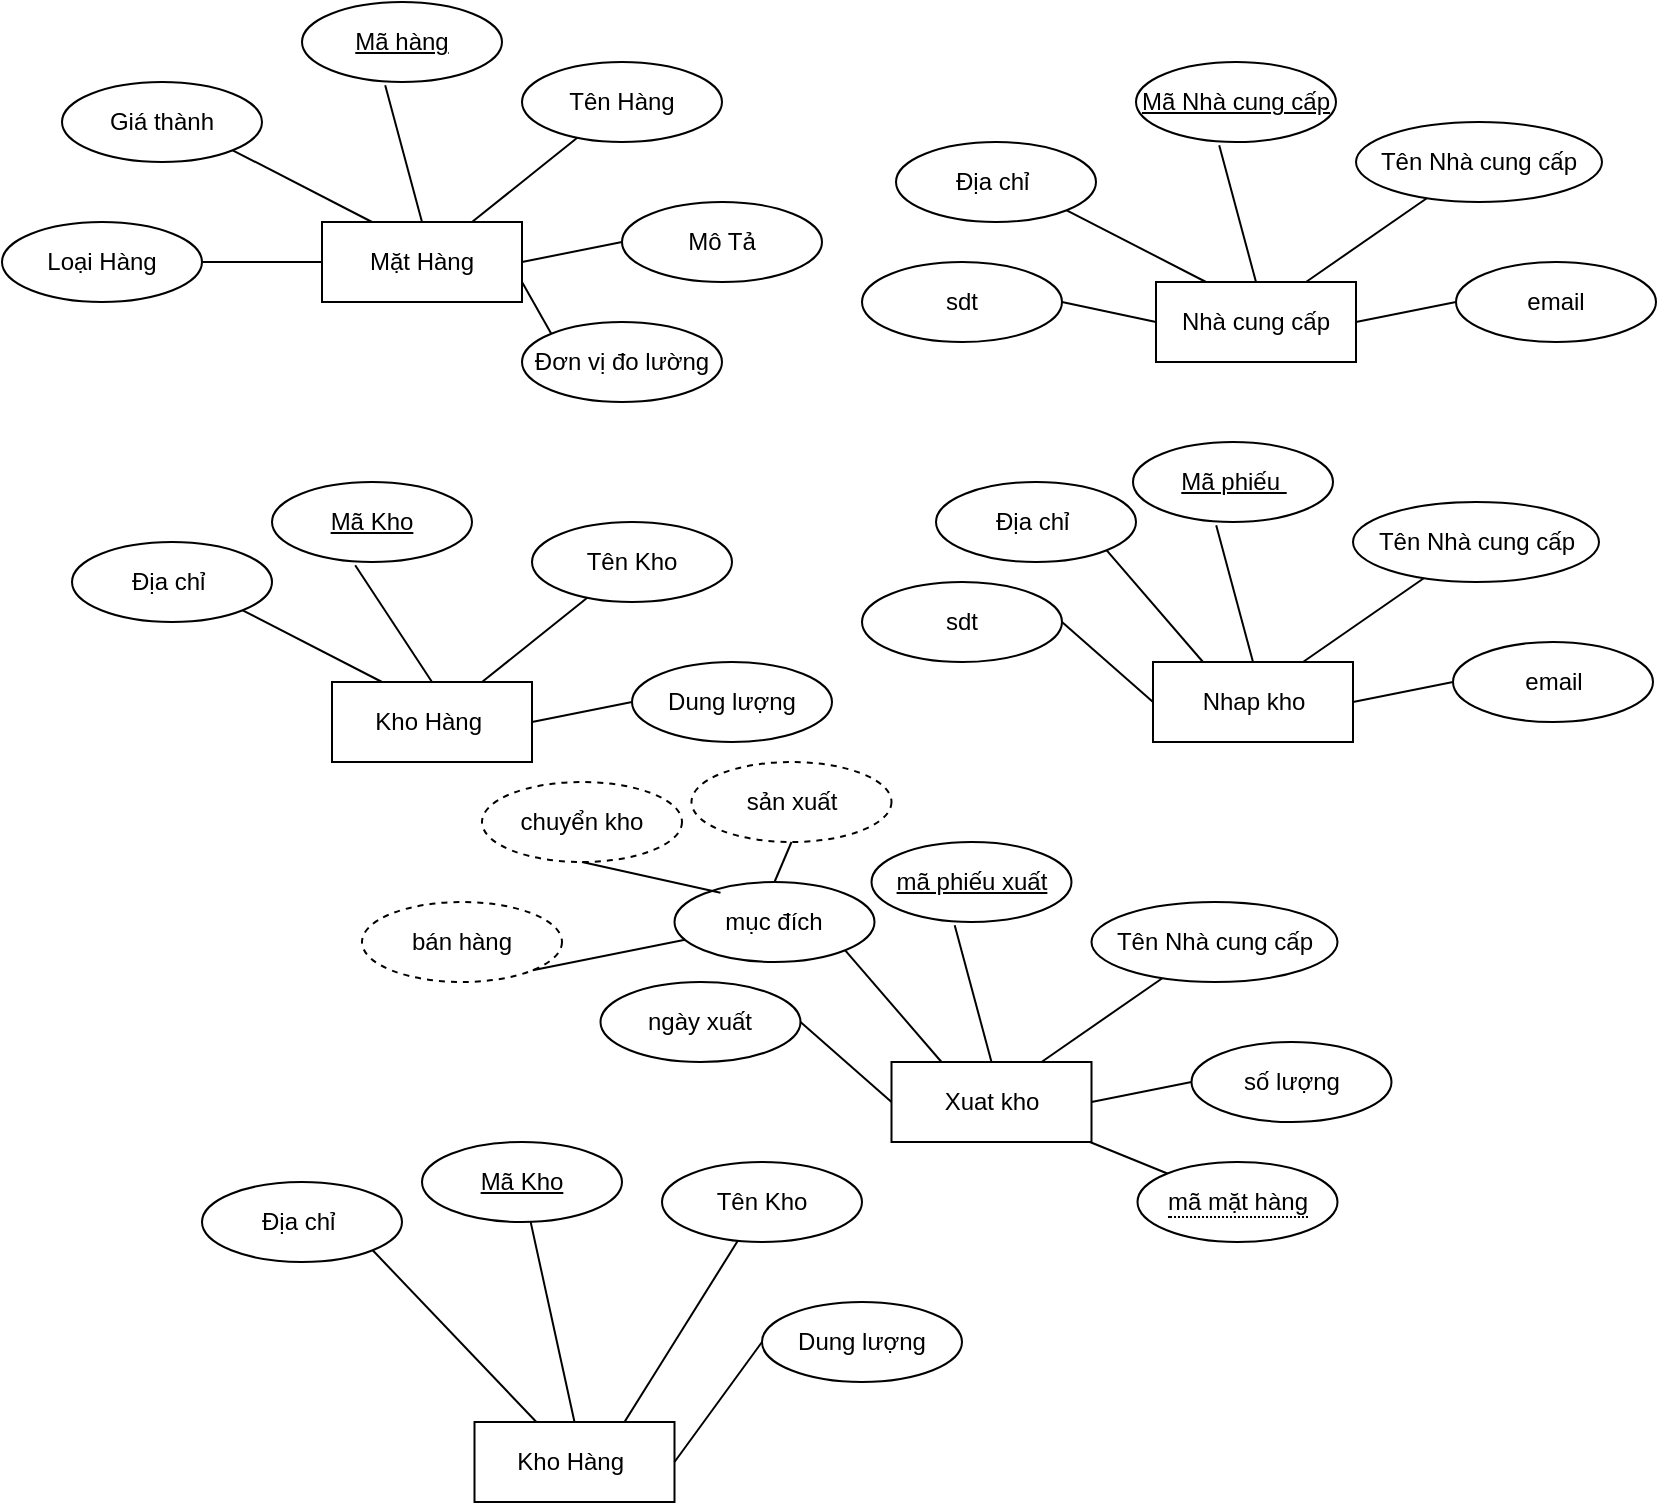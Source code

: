 <mxfile version="24.6.5" type="github">
  <diagram name="Trang-1" id="06NiPbeSpcmdZFb_LeKn">
    <mxGraphModel dx="1501" dy="638" grid="1" gridSize="10" guides="1" tooltips="1" connect="1" arrows="1" fold="1" page="0" pageScale="1" pageWidth="827" pageHeight="1169" math="0" shadow="0">
      <root>
        <mxCell id="0" />
        <mxCell id="1" parent="0" />
        <mxCell id="-ROXyZ5aeN6AtwtJs4if-1" value="Mặt Hàng" style="whiteSpace=wrap;html=1;align=center;" parent="1" vertex="1">
          <mxGeometry x="160" y="140" width="100" height="40" as="geometry" />
        </mxCell>
        <mxCell id="-ROXyZ5aeN6AtwtJs4if-3" value="" style="endArrow=none;html=1;rounded=0;exitX=0.75;exitY=0;exitDx=0;exitDy=0;" parent="1" source="-ROXyZ5aeN6AtwtJs4if-1" target="-ROXyZ5aeN6AtwtJs4if-7" edge="1">
          <mxGeometry relative="1" as="geometry">
            <mxPoint x="430" y="220" as="sourcePoint" />
            <mxPoint x="210" as="targetPoint" />
          </mxGeometry>
        </mxCell>
        <mxCell id="-ROXyZ5aeN6AtwtJs4if-7" value="Tên Hàng" style="ellipse;whiteSpace=wrap;html=1;align=center;" parent="1" vertex="1">
          <mxGeometry x="260" y="60" width="100" height="40" as="geometry" />
        </mxCell>
        <mxCell id="-ROXyZ5aeN6AtwtJs4if-8" value="Mã hàng" style="ellipse;whiteSpace=wrap;html=1;align=center;fontStyle=4;" parent="1" vertex="1">
          <mxGeometry x="150" y="30" width="100" height="40" as="geometry" />
        </mxCell>
        <mxCell id="-ROXyZ5aeN6AtwtJs4if-10" value="" style="endArrow=none;html=1;rounded=0;exitX=0.416;exitY=1.04;exitDx=0;exitDy=0;exitPerimeter=0;entryX=0.5;entryY=0;entryDx=0;entryDy=0;" parent="1" source="-ROXyZ5aeN6AtwtJs4if-8" target="-ROXyZ5aeN6AtwtJs4if-1" edge="1">
          <mxGeometry relative="1" as="geometry">
            <mxPoint x="430" y="220" as="sourcePoint" />
            <mxPoint x="590" y="220" as="targetPoint" />
          </mxGeometry>
        </mxCell>
        <mxCell id="-ROXyZ5aeN6AtwtJs4if-11" value="Mô Tả" style="ellipse;whiteSpace=wrap;html=1;align=center;" parent="1" vertex="1">
          <mxGeometry x="310" y="130" width="100" height="40" as="geometry" />
        </mxCell>
        <mxCell id="-ROXyZ5aeN6AtwtJs4if-12" value="" style="endArrow=none;html=1;rounded=0;exitX=1;exitY=0.5;exitDx=0;exitDy=0;entryX=0;entryY=0.5;entryDx=0;entryDy=0;" parent="1" source="-ROXyZ5aeN6AtwtJs4if-1" target="-ROXyZ5aeN6AtwtJs4if-11" edge="1">
          <mxGeometry relative="1" as="geometry">
            <mxPoint x="245" y="150" as="sourcePoint" />
            <mxPoint x="298" y="108" as="targetPoint" />
          </mxGeometry>
        </mxCell>
        <mxCell id="-ROXyZ5aeN6AtwtJs4if-13" value="Đơn vị đo lường" style="ellipse;whiteSpace=wrap;html=1;align=center;" parent="1" vertex="1">
          <mxGeometry x="260" y="190" width="100" height="40" as="geometry" />
        </mxCell>
        <mxCell id="-ROXyZ5aeN6AtwtJs4if-14" value="" style="endArrow=none;html=1;rounded=0;exitX=1;exitY=0.75;exitDx=0;exitDy=0;entryX=0;entryY=0;entryDx=0;entryDy=0;" parent="1" source="-ROXyZ5aeN6AtwtJs4if-1" target="-ROXyZ5aeN6AtwtJs4if-13" edge="1">
          <mxGeometry relative="1" as="geometry">
            <mxPoint x="270" y="170" as="sourcePoint" />
            <mxPoint x="320" y="160" as="targetPoint" />
          </mxGeometry>
        </mxCell>
        <mxCell id="-ROXyZ5aeN6AtwtJs4if-15" value="Giá thành" style="ellipse;whiteSpace=wrap;html=1;align=center;" parent="1" vertex="1">
          <mxGeometry x="30" y="70" width="100" height="40" as="geometry" />
        </mxCell>
        <mxCell id="-ROXyZ5aeN6AtwtJs4if-16" value="" style="endArrow=none;html=1;rounded=0;exitX=1;exitY=1;exitDx=0;exitDy=0;entryX=0.25;entryY=0;entryDx=0;entryDy=0;" parent="1" source="-ROXyZ5aeN6AtwtJs4if-15" target="-ROXyZ5aeN6AtwtJs4if-1" edge="1">
          <mxGeometry relative="1" as="geometry">
            <mxPoint x="202" y="82" as="sourcePoint" />
            <mxPoint x="220" y="150" as="targetPoint" />
          </mxGeometry>
        </mxCell>
        <mxCell id="-ROXyZ5aeN6AtwtJs4if-17" value="Loại Hàng" style="ellipse;whiteSpace=wrap;html=1;align=center;" parent="1" vertex="1">
          <mxGeometry y="140" width="100" height="40" as="geometry" />
        </mxCell>
        <mxCell id="-ROXyZ5aeN6AtwtJs4if-18" value="" style="endArrow=none;html=1;rounded=0;exitX=1;exitY=0.5;exitDx=0;exitDy=0;entryX=0;entryY=0.5;entryDx=0;entryDy=0;" parent="1" source="-ROXyZ5aeN6AtwtJs4if-17" target="-ROXyZ5aeN6AtwtJs4if-1" edge="1">
          <mxGeometry relative="1" as="geometry">
            <mxPoint x="125" y="114" as="sourcePoint" />
            <mxPoint x="195" y="150" as="targetPoint" />
          </mxGeometry>
        </mxCell>
        <mxCell id="-ROXyZ5aeN6AtwtJs4if-19" value="Kho Hàng&amp;nbsp;" style="whiteSpace=wrap;html=1;align=center;" parent="1" vertex="1">
          <mxGeometry x="165" y="370" width="100" height="40" as="geometry" />
        </mxCell>
        <mxCell id="-ROXyZ5aeN6AtwtJs4if-20" value="" style="endArrow=none;html=1;rounded=0;exitX=0.75;exitY=0;exitDx=0;exitDy=0;" parent="1" source="-ROXyZ5aeN6AtwtJs4if-19" target="-ROXyZ5aeN6AtwtJs4if-21" edge="1">
          <mxGeometry relative="1" as="geometry">
            <mxPoint x="435" y="450" as="sourcePoint" />
            <mxPoint x="215" y="230" as="targetPoint" />
          </mxGeometry>
        </mxCell>
        <mxCell id="-ROXyZ5aeN6AtwtJs4if-21" value="Tên Kho" style="ellipse;whiteSpace=wrap;html=1;align=center;" parent="1" vertex="1">
          <mxGeometry x="265" y="290" width="100" height="40" as="geometry" />
        </mxCell>
        <mxCell id="-ROXyZ5aeN6AtwtJs4if-22" value="Mã Kho" style="ellipse;whiteSpace=wrap;html=1;align=center;fontStyle=4;" parent="1" vertex="1">
          <mxGeometry x="135" y="270" width="100" height="40" as="geometry" />
        </mxCell>
        <mxCell id="-ROXyZ5aeN6AtwtJs4if-23" value="" style="endArrow=none;html=1;rounded=0;exitX=0.416;exitY=1.04;exitDx=0;exitDy=0;exitPerimeter=0;entryX=0.5;entryY=0;entryDx=0;entryDy=0;" parent="1" source="-ROXyZ5aeN6AtwtJs4if-22" target="-ROXyZ5aeN6AtwtJs4if-19" edge="1">
          <mxGeometry relative="1" as="geometry">
            <mxPoint x="435" y="450" as="sourcePoint" />
            <mxPoint x="595" y="450" as="targetPoint" />
          </mxGeometry>
        </mxCell>
        <mxCell id="-ROXyZ5aeN6AtwtJs4if-24" value="Dung lượng" style="ellipse;whiteSpace=wrap;html=1;align=center;" parent="1" vertex="1">
          <mxGeometry x="315" y="360" width="100" height="40" as="geometry" />
        </mxCell>
        <mxCell id="-ROXyZ5aeN6AtwtJs4if-25" value="" style="endArrow=none;html=1;rounded=0;exitX=1;exitY=0.5;exitDx=0;exitDy=0;entryX=0;entryY=0.5;entryDx=0;entryDy=0;" parent="1" source="-ROXyZ5aeN6AtwtJs4if-19" target="-ROXyZ5aeN6AtwtJs4if-24" edge="1">
          <mxGeometry relative="1" as="geometry">
            <mxPoint x="250" y="380" as="sourcePoint" />
            <mxPoint x="303" y="338" as="targetPoint" />
          </mxGeometry>
        </mxCell>
        <mxCell id="-ROXyZ5aeN6AtwtJs4if-28" value="Địa chỉ&amp;nbsp;" style="ellipse;whiteSpace=wrap;html=1;align=center;" parent="1" vertex="1">
          <mxGeometry x="35" y="300" width="100" height="40" as="geometry" />
        </mxCell>
        <mxCell id="-ROXyZ5aeN6AtwtJs4if-29" value="" style="endArrow=none;html=1;rounded=0;exitX=1;exitY=1;exitDx=0;exitDy=0;entryX=0.25;entryY=0;entryDx=0;entryDy=0;" parent="1" source="-ROXyZ5aeN6AtwtJs4if-28" target="-ROXyZ5aeN6AtwtJs4if-19" edge="1">
          <mxGeometry relative="1" as="geometry">
            <mxPoint x="207" y="312" as="sourcePoint" />
            <mxPoint x="225" y="380" as="targetPoint" />
          </mxGeometry>
        </mxCell>
        <mxCell id="-ROXyZ5aeN6AtwtJs4if-32" value="Nhà cung cấp" style="whiteSpace=wrap;html=1;align=center;" parent="1" vertex="1">
          <mxGeometry x="577" y="170" width="100" height="40" as="geometry" />
        </mxCell>
        <mxCell id="-ROXyZ5aeN6AtwtJs4if-33" value="" style="endArrow=none;html=1;rounded=0;exitX=0.75;exitY=0;exitDx=0;exitDy=0;" parent="1" source="-ROXyZ5aeN6AtwtJs4if-32" target="-ROXyZ5aeN6AtwtJs4if-34" edge="1">
          <mxGeometry relative="1" as="geometry">
            <mxPoint x="847" y="250" as="sourcePoint" />
            <mxPoint x="627" y="30" as="targetPoint" />
          </mxGeometry>
        </mxCell>
        <mxCell id="-ROXyZ5aeN6AtwtJs4if-34" value="Tên Nhà cung cấp" style="ellipse;whiteSpace=wrap;html=1;align=center;" parent="1" vertex="1">
          <mxGeometry x="677" y="90" width="123" height="40" as="geometry" />
        </mxCell>
        <mxCell id="-ROXyZ5aeN6AtwtJs4if-35" value="Mã Nhà cung cấp" style="ellipse;whiteSpace=wrap;html=1;align=center;fontStyle=4;" parent="1" vertex="1">
          <mxGeometry x="567" y="60" width="100" height="40" as="geometry" />
        </mxCell>
        <mxCell id="-ROXyZ5aeN6AtwtJs4if-36" value="" style="endArrow=none;html=1;rounded=0;exitX=0.416;exitY=1.04;exitDx=0;exitDy=0;exitPerimeter=0;entryX=0.5;entryY=0;entryDx=0;entryDy=0;" parent="1" source="-ROXyZ5aeN6AtwtJs4if-35" target="-ROXyZ5aeN6AtwtJs4if-32" edge="1">
          <mxGeometry relative="1" as="geometry">
            <mxPoint x="847" y="250" as="sourcePoint" />
            <mxPoint x="1007" y="250" as="targetPoint" />
          </mxGeometry>
        </mxCell>
        <mxCell id="-ROXyZ5aeN6AtwtJs4if-37" value="email" style="ellipse;whiteSpace=wrap;html=1;align=center;" parent="1" vertex="1">
          <mxGeometry x="727" y="160" width="100" height="40" as="geometry" />
        </mxCell>
        <mxCell id="-ROXyZ5aeN6AtwtJs4if-38" value="" style="endArrow=none;html=1;rounded=0;exitX=1;exitY=0.5;exitDx=0;exitDy=0;entryX=0;entryY=0.5;entryDx=0;entryDy=0;" parent="1" source="-ROXyZ5aeN6AtwtJs4if-32" target="-ROXyZ5aeN6AtwtJs4if-37" edge="1">
          <mxGeometry relative="1" as="geometry">
            <mxPoint x="662" y="180" as="sourcePoint" />
            <mxPoint x="715" y="138" as="targetPoint" />
          </mxGeometry>
        </mxCell>
        <mxCell id="-ROXyZ5aeN6AtwtJs4if-39" value="Địa chỉ&amp;nbsp;" style="ellipse;whiteSpace=wrap;html=1;align=center;" parent="1" vertex="1">
          <mxGeometry x="447" y="100" width="100" height="40" as="geometry" />
        </mxCell>
        <mxCell id="-ROXyZ5aeN6AtwtJs4if-40" value="" style="endArrow=none;html=1;rounded=0;exitX=1;exitY=1;exitDx=0;exitDy=0;entryX=0.25;entryY=0;entryDx=0;entryDy=0;" parent="1" source="-ROXyZ5aeN6AtwtJs4if-39" target="-ROXyZ5aeN6AtwtJs4if-32" edge="1">
          <mxGeometry relative="1" as="geometry">
            <mxPoint x="619" y="112" as="sourcePoint" />
            <mxPoint x="637" y="180" as="targetPoint" />
          </mxGeometry>
        </mxCell>
        <mxCell id="-ROXyZ5aeN6AtwtJs4if-41" value="sdt" style="ellipse;whiteSpace=wrap;html=1;align=center;" parent="1" vertex="1">
          <mxGeometry x="430" y="160" width="100" height="40" as="geometry" />
        </mxCell>
        <mxCell id="-ROXyZ5aeN6AtwtJs4if-42" value="" style="endArrow=none;html=1;rounded=0;exitX=1;exitY=0.5;exitDx=0;exitDy=0;entryX=0;entryY=0.5;entryDx=0;entryDy=0;" parent="1" source="-ROXyZ5aeN6AtwtJs4if-41" target="-ROXyZ5aeN6AtwtJs4if-32" edge="1">
          <mxGeometry relative="1" as="geometry">
            <mxPoint x="542" y="144" as="sourcePoint" />
            <mxPoint x="612" y="180" as="targetPoint" />
          </mxGeometry>
        </mxCell>
        <mxCell id="-ROXyZ5aeN6AtwtJs4if-43" value="Nhap kho" style="whiteSpace=wrap;html=1;align=center;" parent="1" vertex="1">
          <mxGeometry x="575.5" y="360" width="100" height="40" as="geometry" />
        </mxCell>
        <mxCell id="-ROXyZ5aeN6AtwtJs4if-44" value="" style="endArrow=none;html=1;rounded=0;exitX=0.75;exitY=0;exitDx=0;exitDy=0;" parent="1" source="-ROXyZ5aeN6AtwtJs4if-43" target="-ROXyZ5aeN6AtwtJs4if-45" edge="1">
          <mxGeometry relative="1" as="geometry">
            <mxPoint x="845.5" y="440" as="sourcePoint" />
            <mxPoint x="625.5" y="220" as="targetPoint" />
          </mxGeometry>
        </mxCell>
        <mxCell id="-ROXyZ5aeN6AtwtJs4if-45" value="Tên Nhà cung cấp" style="ellipse;whiteSpace=wrap;html=1;align=center;" parent="1" vertex="1">
          <mxGeometry x="675.5" y="280" width="123" height="40" as="geometry" />
        </mxCell>
        <mxCell id="-ROXyZ5aeN6AtwtJs4if-46" value="Mã phiếu&amp;nbsp;" style="ellipse;whiteSpace=wrap;html=1;align=center;fontStyle=4;" parent="1" vertex="1">
          <mxGeometry x="565.5" y="250" width="100" height="40" as="geometry" />
        </mxCell>
        <mxCell id="-ROXyZ5aeN6AtwtJs4if-47" value="" style="endArrow=none;html=1;rounded=0;exitX=0.416;exitY=1.04;exitDx=0;exitDy=0;exitPerimeter=0;entryX=0.5;entryY=0;entryDx=0;entryDy=0;" parent="1" source="-ROXyZ5aeN6AtwtJs4if-46" target="-ROXyZ5aeN6AtwtJs4if-43" edge="1">
          <mxGeometry relative="1" as="geometry">
            <mxPoint x="845.5" y="440" as="sourcePoint" />
            <mxPoint x="1005.5" y="440" as="targetPoint" />
          </mxGeometry>
        </mxCell>
        <mxCell id="-ROXyZ5aeN6AtwtJs4if-48" value="email" style="ellipse;whiteSpace=wrap;html=1;align=center;" parent="1" vertex="1">
          <mxGeometry x="725.5" y="350" width="100" height="40" as="geometry" />
        </mxCell>
        <mxCell id="-ROXyZ5aeN6AtwtJs4if-49" value="" style="endArrow=none;html=1;rounded=0;exitX=1;exitY=0.5;exitDx=0;exitDy=0;entryX=0;entryY=0.5;entryDx=0;entryDy=0;" parent="1" source="-ROXyZ5aeN6AtwtJs4if-43" target="-ROXyZ5aeN6AtwtJs4if-48" edge="1">
          <mxGeometry relative="1" as="geometry">
            <mxPoint x="660.5" y="370" as="sourcePoint" />
            <mxPoint x="713.5" y="328" as="targetPoint" />
          </mxGeometry>
        </mxCell>
        <mxCell id="-ROXyZ5aeN6AtwtJs4if-50" value="Địa chỉ&amp;nbsp;" style="ellipse;whiteSpace=wrap;html=1;align=center;" parent="1" vertex="1">
          <mxGeometry x="467" y="270" width="100" height="40" as="geometry" />
        </mxCell>
        <mxCell id="-ROXyZ5aeN6AtwtJs4if-51" value="" style="endArrow=none;html=1;rounded=0;exitX=1;exitY=1;exitDx=0;exitDy=0;entryX=0.25;entryY=0;entryDx=0;entryDy=0;" parent="1" source="-ROXyZ5aeN6AtwtJs4if-50" target="-ROXyZ5aeN6AtwtJs4if-43" edge="1">
          <mxGeometry relative="1" as="geometry">
            <mxPoint x="617.5" y="302" as="sourcePoint" />
            <mxPoint x="635.5" y="370" as="targetPoint" />
          </mxGeometry>
        </mxCell>
        <mxCell id="-ROXyZ5aeN6AtwtJs4if-52" value="sdt" style="ellipse;whiteSpace=wrap;html=1;align=center;" parent="1" vertex="1">
          <mxGeometry x="430" y="320" width="100" height="40" as="geometry" />
        </mxCell>
        <mxCell id="-ROXyZ5aeN6AtwtJs4if-53" value="" style="endArrow=none;html=1;rounded=0;exitX=1;exitY=0.5;exitDx=0;exitDy=0;entryX=0;entryY=0.5;entryDx=0;entryDy=0;" parent="1" source="-ROXyZ5aeN6AtwtJs4if-52" target="-ROXyZ5aeN6AtwtJs4if-43" edge="1">
          <mxGeometry relative="1" as="geometry">
            <mxPoint x="540.5" y="334" as="sourcePoint" />
            <mxPoint x="610.5" y="370" as="targetPoint" />
          </mxGeometry>
        </mxCell>
        <mxCell id="D9ShZZUK0wbo1GwMVdP7-1" value="Xuat kho" style="whiteSpace=wrap;html=1;align=center;" vertex="1" parent="1">
          <mxGeometry x="444.75" y="560" width="100" height="40" as="geometry" />
        </mxCell>
        <mxCell id="D9ShZZUK0wbo1GwMVdP7-2" value="" style="endArrow=none;html=1;rounded=0;exitX=0.75;exitY=0;exitDx=0;exitDy=0;" edge="1" source="D9ShZZUK0wbo1GwMVdP7-1" target="D9ShZZUK0wbo1GwMVdP7-3" parent="1">
          <mxGeometry relative="1" as="geometry">
            <mxPoint x="714.75" y="640" as="sourcePoint" />
            <mxPoint x="494.75" y="420" as="targetPoint" />
          </mxGeometry>
        </mxCell>
        <mxCell id="D9ShZZUK0wbo1GwMVdP7-3" value="Tên Nhà cung cấp" style="ellipse;whiteSpace=wrap;html=1;align=center;" vertex="1" parent="1">
          <mxGeometry x="544.75" y="480" width="123" height="40" as="geometry" />
        </mxCell>
        <mxCell id="D9ShZZUK0wbo1GwMVdP7-4" value="mã phiếu xuất" style="ellipse;whiteSpace=wrap;html=1;align=center;fontStyle=4;" vertex="1" parent="1">
          <mxGeometry x="434.75" y="450" width="100" height="40" as="geometry" />
        </mxCell>
        <mxCell id="D9ShZZUK0wbo1GwMVdP7-5" value="" style="endArrow=none;html=1;rounded=0;exitX=0.416;exitY=1.04;exitDx=0;exitDy=0;exitPerimeter=0;entryX=0.5;entryY=0;entryDx=0;entryDy=0;" edge="1" source="D9ShZZUK0wbo1GwMVdP7-4" target="D9ShZZUK0wbo1GwMVdP7-1" parent="1">
          <mxGeometry relative="1" as="geometry">
            <mxPoint x="714.75" y="640" as="sourcePoint" />
            <mxPoint x="874.75" y="640" as="targetPoint" />
          </mxGeometry>
        </mxCell>
        <mxCell id="D9ShZZUK0wbo1GwMVdP7-6" value="số lượng" style="ellipse;whiteSpace=wrap;html=1;align=center;" vertex="1" parent="1">
          <mxGeometry x="594.75" y="550" width="100" height="40" as="geometry" />
        </mxCell>
        <mxCell id="D9ShZZUK0wbo1GwMVdP7-7" value="" style="endArrow=none;html=1;rounded=0;exitX=1;exitY=0.5;exitDx=0;exitDy=0;entryX=0;entryY=0.5;entryDx=0;entryDy=0;" edge="1" source="D9ShZZUK0wbo1GwMVdP7-1" target="D9ShZZUK0wbo1GwMVdP7-6" parent="1">
          <mxGeometry relative="1" as="geometry">
            <mxPoint x="529.75" y="570" as="sourcePoint" />
            <mxPoint x="582.75" y="528" as="targetPoint" />
          </mxGeometry>
        </mxCell>
        <mxCell id="D9ShZZUK0wbo1GwMVdP7-8" value="mục đích" style="ellipse;whiteSpace=wrap;html=1;align=center;" vertex="1" parent="1">
          <mxGeometry x="336.25" y="470" width="100" height="40" as="geometry" />
        </mxCell>
        <mxCell id="D9ShZZUK0wbo1GwMVdP7-9" value="" style="endArrow=none;html=1;rounded=0;exitX=1;exitY=1;exitDx=0;exitDy=0;entryX=0.25;entryY=0;entryDx=0;entryDy=0;" edge="1" source="D9ShZZUK0wbo1GwMVdP7-8" target="D9ShZZUK0wbo1GwMVdP7-1" parent="1">
          <mxGeometry relative="1" as="geometry">
            <mxPoint x="486.75" y="502" as="sourcePoint" />
            <mxPoint x="504.75" y="570" as="targetPoint" />
          </mxGeometry>
        </mxCell>
        <mxCell id="D9ShZZUK0wbo1GwMVdP7-10" value="ngày xuất" style="ellipse;whiteSpace=wrap;html=1;align=center;" vertex="1" parent="1">
          <mxGeometry x="299.25" y="520" width="100" height="40" as="geometry" />
        </mxCell>
        <mxCell id="D9ShZZUK0wbo1GwMVdP7-11" value="" style="endArrow=none;html=1;rounded=0;exitX=1;exitY=0.5;exitDx=0;exitDy=0;entryX=0;entryY=0.5;entryDx=0;entryDy=0;" edge="1" source="D9ShZZUK0wbo1GwMVdP7-10" target="D9ShZZUK0wbo1GwMVdP7-1" parent="1">
          <mxGeometry relative="1" as="geometry">
            <mxPoint x="409.75" y="534" as="sourcePoint" />
            <mxPoint x="479.75" y="570" as="targetPoint" />
          </mxGeometry>
        </mxCell>
        <mxCell id="D9ShZZUK0wbo1GwMVdP7-13" value="&lt;span style=&quot;border-bottom: 1px dotted&quot;&gt;mã mặt hàng&lt;/span&gt;" style="ellipse;whiteSpace=wrap;html=1;align=center;" vertex="1" parent="1">
          <mxGeometry x="567.75" y="610" width="100" height="40" as="geometry" />
        </mxCell>
        <mxCell id="D9ShZZUK0wbo1GwMVdP7-14" value="" style="endArrow=none;html=1;rounded=0;" edge="1" parent="1" source="D9ShZZUK0wbo1GwMVdP7-1" target="D9ShZZUK0wbo1GwMVdP7-13">
          <mxGeometry relative="1" as="geometry">
            <mxPoint x="555" y="590" as="sourcePoint" />
            <mxPoint x="605" y="580" as="targetPoint" />
          </mxGeometry>
        </mxCell>
        <mxCell id="D9ShZZUK0wbo1GwMVdP7-15" value="bán hàng" style="ellipse;whiteSpace=wrap;html=1;align=center;dashed=1;" vertex="1" parent="1">
          <mxGeometry x="180" y="480" width="100" height="40" as="geometry" />
        </mxCell>
        <mxCell id="D9ShZZUK0wbo1GwMVdP7-16" value="sản xuất" style="ellipse;whiteSpace=wrap;html=1;align=center;dashed=1;" vertex="1" parent="1">
          <mxGeometry x="344.75" y="410" width="100" height="40" as="geometry" />
        </mxCell>
        <mxCell id="D9ShZZUK0wbo1GwMVdP7-17" value="chuyển kho" style="ellipse;whiteSpace=wrap;html=1;align=center;dashed=1;" vertex="1" parent="1">
          <mxGeometry x="240" y="420" width="100" height="40" as="geometry" />
        </mxCell>
        <mxCell id="D9ShZZUK0wbo1GwMVdP7-18" value="" style="endArrow=none;html=1;rounded=0;exitX=1;exitY=1;exitDx=0;exitDy=0;" edge="1" parent="1" source="D9ShZZUK0wbo1GwMVdP7-15" target="D9ShZZUK0wbo1GwMVdP7-8">
          <mxGeometry relative="1" as="geometry">
            <mxPoint x="409" y="550" as="sourcePoint" />
            <mxPoint x="455" y="590" as="targetPoint" />
          </mxGeometry>
        </mxCell>
        <mxCell id="D9ShZZUK0wbo1GwMVdP7-19" value="" style="endArrow=none;html=1;rounded=0;exitX=0.5;exitY=1;exitDx=0;exitDy=0;entryX=0.23;entryY=0.135;entryDx=0;entryDy=0;entryPerimeter=0;" edge="1" parent="1" source="D9ShZZUK0wbo1GwMVdP7-17" target="D9ShZZUK0wbo1GwMVdP7-8">
          <mxGeometry relative="1" as="geometry">
            <mxPoint x="275" y="524" as="sourcePoint" />
            <mxPoint x="351" y="509" as="targetPoint" />
          </mxGeometry>
        </mxCell>
        <mxCell id="D9ShZZUK0wbo1GwMVdP7-20" value="" style="endArrow=none;html=1;rounded=0;exitX=0.5;exitY=1;exitDx=0;exitDy=0;entryX=0.5;entryY=0;entryDx=0;entryDy=0;" edge="1" parent="1" source="D9ShZZUK0wbo1GwMVdP7-16" target="D9ShZZUK0wbo1GwMVdP7-8">
          <mxGeometry relative="1" as="geometry">
            <mxPoint x="300" y="470" as="sourcePoint" />
            <mxPoint x="369" y="485" as="targetPoint" />
          </mxGeometry>
        </mxCell>
        <mxCell id="D9ShZZUK0wbo1GwMVdP7-22" value="Kho Hàng&amp;nbsp;" style="whiteSpace=wrap;html=1;align=center;" vertex="1" parent="1">
          <mxGeometry x="236.25" y="740" width="100" height="40" as="geometry" />
        </mxCell>
        <mxCell id="D9ShZZUK0wbo1GwMVdP7-23" value="" style="endArrow=none;html=1;rounded=0;exitX=0.75;exitY=0;exitDx=0;exitDy=0;" edge="1" source="D9ShZZUK0wbo1GwMVdP7-22" target="D9ShZZUK0wbo1GwMVdP7-24" parent="1">
          <mxGeometry relative="1" as="geometry">
            <mxPoint x="500" y="770" as="sourcePoint" />
            <mxPoint x="280" y="550" as="targetPoint" />
          </mxGeometry>
        </mxCell>
        <mxCell id="D9ShZZUK0wbo1GwMVdP7-24" value="Tên Kho" style="ellipse;whiteSpace=wrap;html=1;align=center;" vertex="1" parent="1">
          <mxGeometry x="330" y="610" width="100" height="40" as="geometry" />
        </mxCell>
        <mxCell id="D9ShZZUK0wbo1GwMVdP7-25" value="" style="endArrow=none;html=1;rounded=0;entryX=0.5;entryY=0;entryDx=0;entryDy=0;" edge="1" target="D9ShZZUK0wbo1GwMVdP7-22" parent="1" source="D9ShZZUK0wbo1GwMVdP7-30">
          <mxGeometry relative="1" as="geometry">
            <mxPoint x="242" y="632" as="sourcePoint" />
            <mxPoint x="660" y="770" as="targetPoint" />
          </mxGeometry>
        </mxCell>
        <mxCell id="D9ShZZUK0wbo1GwMVdP7-26" value="Dung lượng" style="ellipse;whiteSpace=wrap;html=1;align=center;" vertex="1" parent="1">
          <mxGeometry x="380" y="680" width="100" height="40" as="geometry" />
        </mxCell>
        <mxCell id="D9ShZZUK0wbo1GwMVdP7-27" value="" style="endArrow=none;html=1;rounded=0;exitX=1;exitY=0.5;exitDx=0;exitDy=0;entryX=0;entryY=0.5;entryDx=0;entryDy=0;" edge="1" source="D9ShZZUK0wbo1GwMVdP7-22" target="D9ShZZUK0wbo1GwMVdP7-26" parent="1">
          <mxGeometry relative="1" as="geometry">
            <mxPoint x="315" y="700" as="sourcePoint" />
            <mxPoint x="368" y="658" as="targetPoint" />
          </mxGeometry>
        </mxCell>
        <mxCell id="D9ShZZUK0wbo1GwMVdP7-28" value="Địa chỉ&amp;nbsp;" style="ellipse;whiteSpace=wrap;html=1;align=center;" vertex="1" parent="1">
          <mxGeometry x="100" y="620" width="100" height="40" as="geometry" />
        </mxCell>
        <mxCell id="D9ShZZUK0wbo1GwMVdP7-29" value="" style="endArrow=none;html=1;rounded=0;exitX=1;exitY=1;exitDx=0;exitDy=0;" edge="1" source="D9ShZZUK0wbo1GwMVdP7-28" target="D9ShZZUK0wbo1GwMVdP7-22" parent="1">
          <mxGeometry relative="1" as="geometry">
            <mxPoint x="272" y="632" as="sourcePoint" />
            <mxPoint x="290" y="700" as="targetPoint" />
          </mxGeometry>
        </mxCell>
        <mxCell id="D9ShZZUK0wbo1GwMVdP7-30" value="Mã Kho" style="ellipse;whiteSpace=wrap;html=1;align=center;fontStyle=4;" vertex="1" parent="1">
          <mxGeometry x="210" y="600" width="100" height="40" as="geometry" />
        </mxCell>
      </root>
    </mxGraphModel>
  </diagram>
</mxfile>
